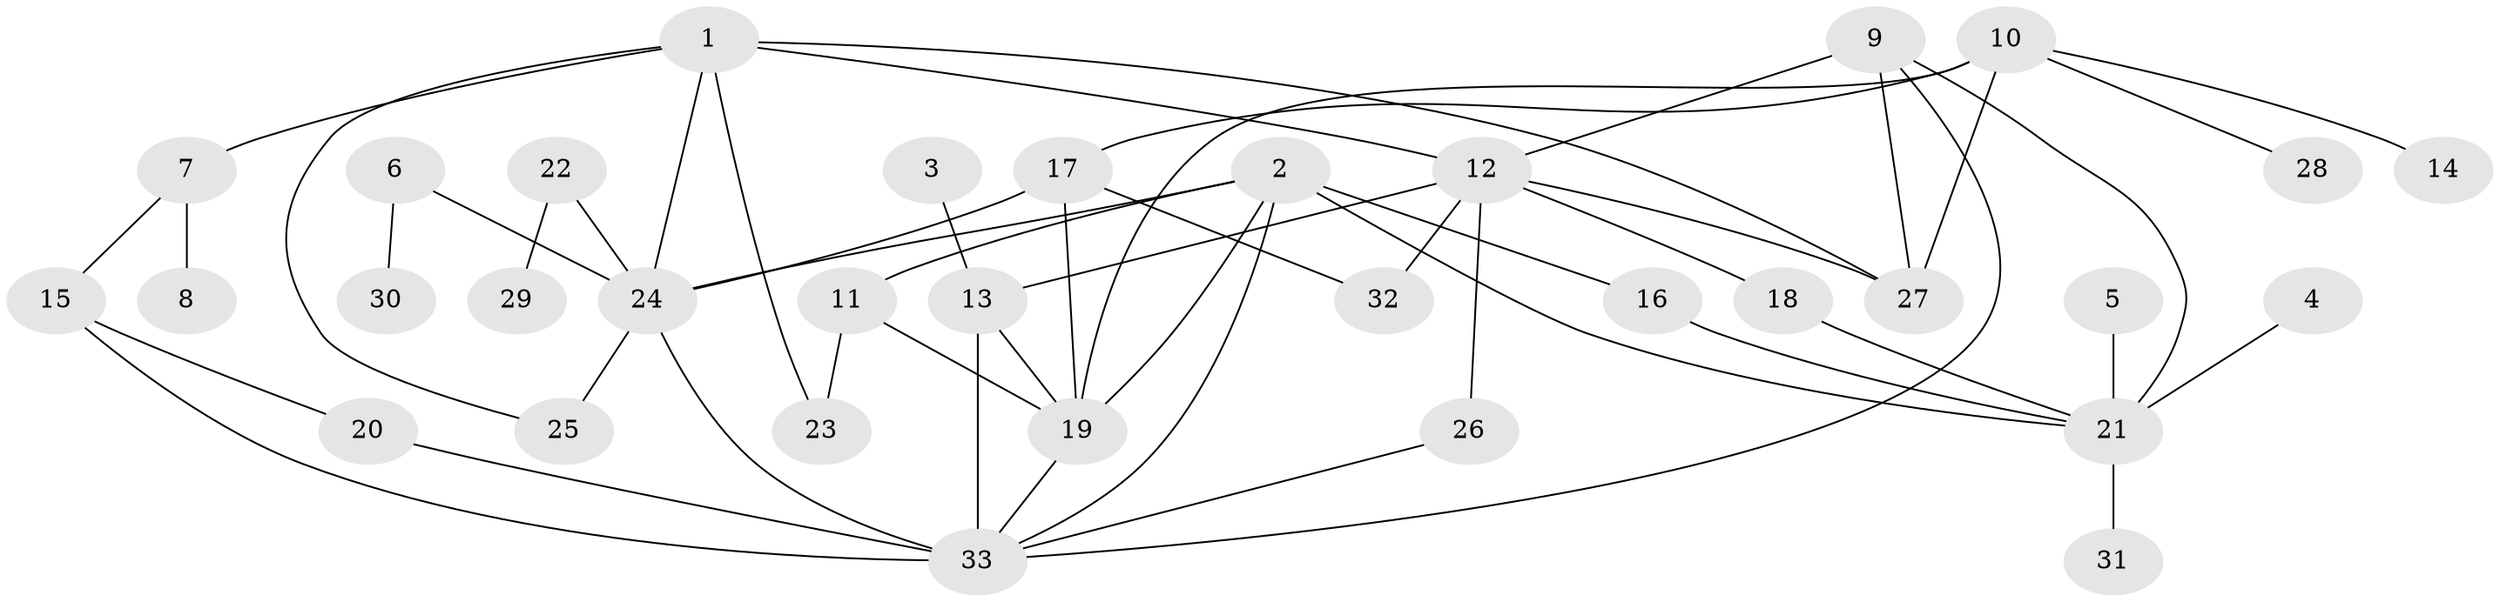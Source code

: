 // original degree distribution, {9: 0.045454545454545456, 4: 0.09090909090909091, 6: 0.06060606060606061, 5: 0.045454545454545456, 7: 0.015151515151515152, 1: 0.3939393939393939, 2: 0.2727272727272727, 3: 0.07575757575757576}
// Generated by graph-tools (version 1.1) at 2025/37/03/04/25 23:37:36]
// undirected, 33 vertices, 52 edges
graph export_dot {
  node [color=gray90,style=filled];
  1;
  2;
  3;
  4;
  5;
  6;
  7;
  8;
  9;
  10;
  11;
  12;
  13;
  14;
  15;
  16;
  17;
  18;
  19;
  20;
  21;
  22;
  23;
  24;
  25;
  26;
  27;
  28;
  29;
  30;
  31;
  32;
  33;
  1 -- 7 [weight=1.0];
  1 -- 12 [weight=1.0];
  1 -- 23 [weight=1.0];
  1 -- 24 [weight=1.0];
  1 -- 25 [weight=1.0];
  1 -- 27 [weight=1.0];
  2 -- 11 [weight=1.0];
  2 -- 16 [weight=1.0];
  2 -- 19 [weight=1.0];
  2 -- 21 [weight=1.0];
  2 -- 24 [weight=1.0];
  2 -- 33 [weight=1.0];
  3 -- 13 [weight=1.0];
  4 -- 21 [weight=1.0];
  5 -- 21 [weight=1.0];
  6 -- 24 [weight=1.0];
  6 -- 30 [weight=1.0];
  7 -- 8 [weight=1.0];
  7 -- 15 [weight=1.0];
  9 -- 12 [weight=1.0];
  9 -- 21 [weight=1.0];
  9 -- 27 [weight=1.0];
  9 -- 33 [weight=1.0];
  10 -- 14 [weight=1.0];
  10 -- 17 [weight=1.0];
  10 -- 19 [weight=1.0];
  10 -- 27 [weight=1.0];
  10 -- 28 [weight=1.0];
  11 -- 19 [weight=1.0];
  11 -- 23 [weight=1.0];
  12 -- 13 [weight=2.0];
  12 -- 18 [weight=1.0];
  12 -- 26 [weight=1.0];
  12 -- 27 [weight=1.0];
  12 -- 32 [weight=1.0];
  13 -- 19 [weight=1.0];
  13 -- 33 [weight=2.0];
  15 -- 20 [weight=1.0];
  15 -- 33 [weight=1.0];
  16 -- 21 [weight=1.0];
  17 -- 19 [weight=1.0];
  17 -- 24 [weight=1.0];
  17 -- 32 [weight=1.0];
  18 -- 21 [weight=1.0];
  19 -- 33 [weight=1.0];
  20 -- 33 [weight=1.0];
  21 -- 31 [weight=1.0];
  22 -- 24 [weight=1.0];
  22 -- 29 [weight=1.0];
  24 -- 25 [weight=1.0];
  24 -- 33 [weight=1.0];
  26 -- 33 [weight=1.0];
}
